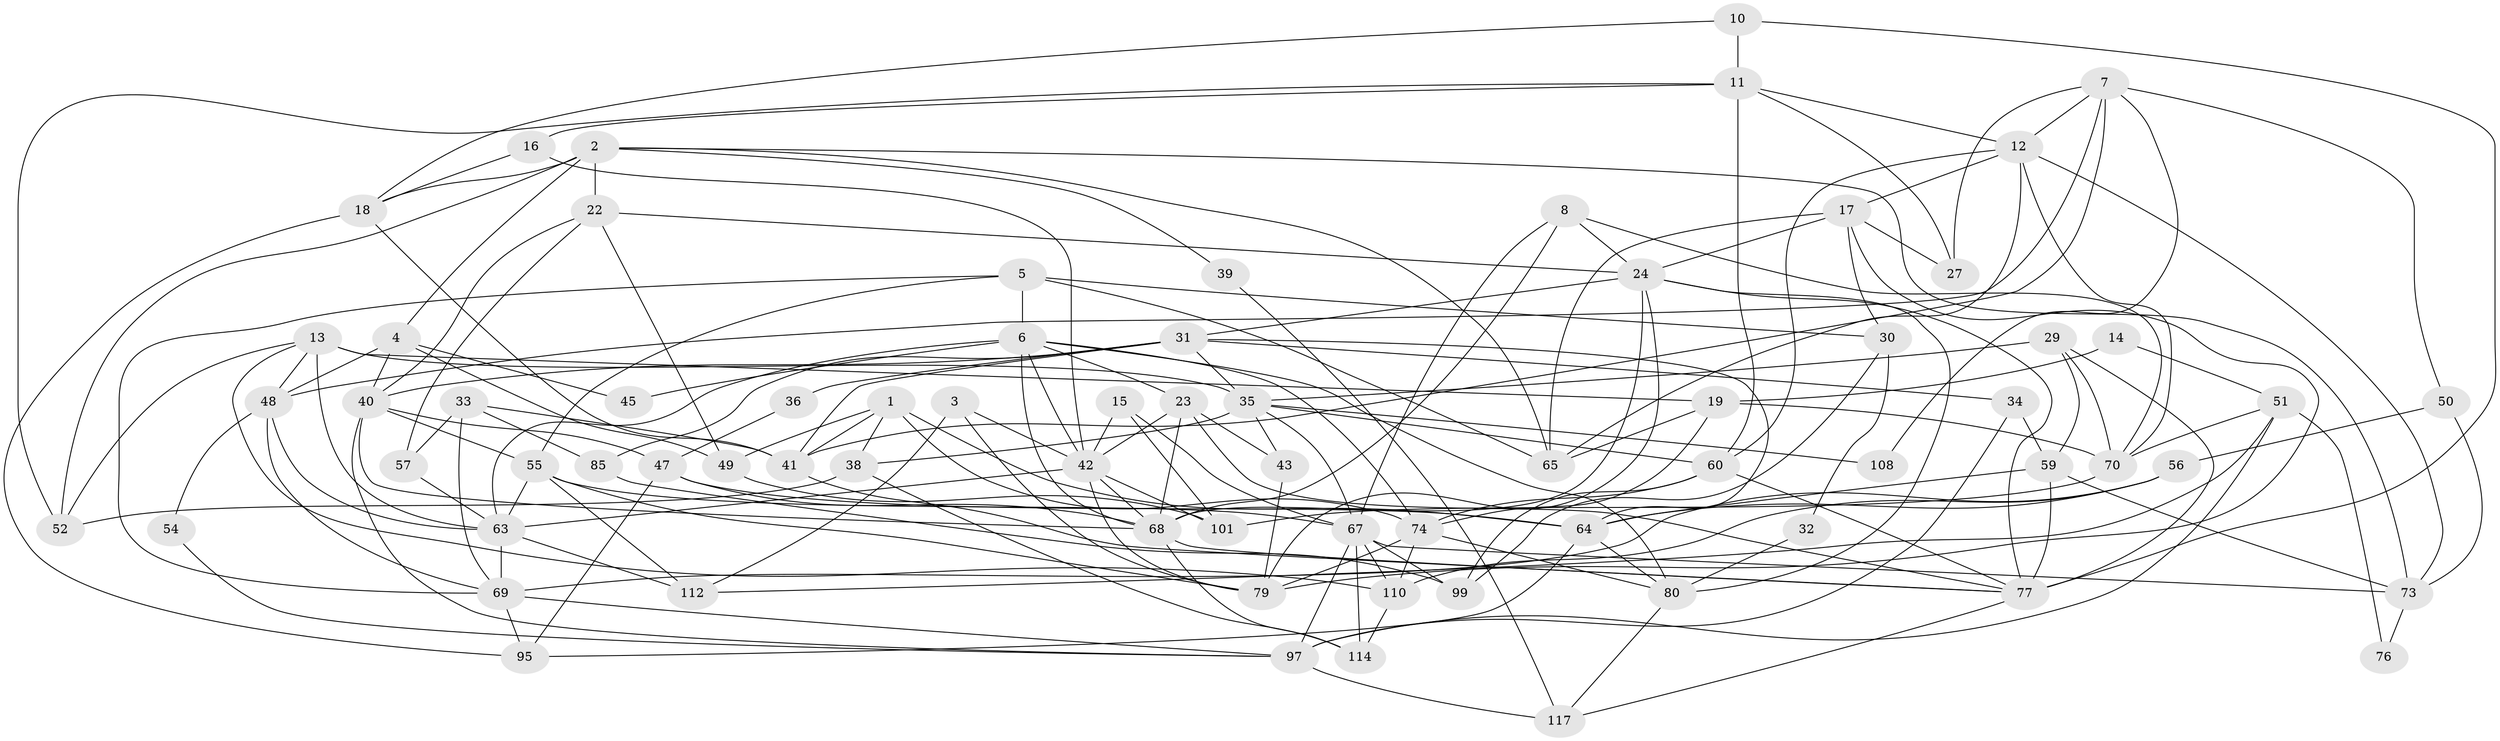 // original degree distribution, {3: 0.27350427350427353, 5: 0.1794871794871795, 4: 0.27350427350427353, 2: 0.1282051282051282, 6: 0.08547008547008547, 7: 0.05982905982905983}
// Generated by graph-tools (version 1.1) at 2025/11/02/27/25 16:11:20]
// undirected, 72 vertices, 180 edges
graph export_dot {
graph [start="1"]
  node [color=gray90,style=filled];
  1 [super="+25"];
  2 [super="+84"];
  3 [super="+20"];
  4 [super="+9"];
  5;
  6 [super="+111"];
  7 [super="+62"];
  8 [super="+86"];
  10;
  11 [super="+21"];
  12 [super="+100"];
  13 [super="+26"];
  14;
  15 [super="+116"];
  16;
  17 [super="+106"];
  18 [super="+82"];
  19 [super="+37"];
  22 [super="+78"];
  23 [super="+75"];
  24 [super="+28"];
  27;
  29 [super="+88"];
  30 [super="+66"];
  31 [super="+53"];
  32;
  33 [super="+44"];
  34;
  35 [super="+96"];
  36;
  38 [super="+81"];
  39;
  40 [super="+71"];
  41 [super="+113"];
  42 [super="+46"];
  43;
  45;
  47 [super="+61"];
  48 [super="+94"];
  49;
  50;
  51 [super="+58"];
  52;
  54;
  55 [super="+103"];
  56 [super="+115"];
  57;
  59 [super="+72"];
  60 [super="+87"];
  63 [super="+89"];
  64 [super="+107"];
  65;
  67 [super="+93"];
  68 [super="+98"];
  69 [super="+91"];
  70 [super="+90"];
  73 [super="+102"];
  74 [super="+92"];
  76;
  77 [super="+109"];
  79 [super="+104"];
  80 [super="+83"];
  85;
  95;
  97 [super="+105"];
  99;
  101;
  108;
  110;
  112;
  114;
  117;
  1 -- 64 [weight=2];
  1 -- 49;
  1 -- 38;
  1 -- 41;
  1 -- 74;
  2 -- 52;
  2 -- 65;
  2 -- 18 [weight=2];
  2 -- 73;
  2 -- 4;
  2 -- 22;
  2 -- 39;
  3 -- 112;
  3 -- 42;
  3 -- 79;
  4 -- 48;
  4 -- 49;
  4 -- 45;
  4 -- 40;
  5 -- 65;
  5 -- 6;
  5 -- 69;
  5 -- 30;
  5 -- 55;
  6 -- 23;
  6 -- 80;
  6 -- 74;
  6 -- 45;
  6 -- 63;
  6 -- 42;
  6 -- 68;
  7 -- 48;
  7 -- 108;
  7 -- 50;
  7 -- 41;
  7 -- 27;
  7 -- 12;
  8 -- 68;
  8 -- 67;
  8 -- 24;
  8 -- 70;
  10 -- 77;
  10 -- 18;
  10 -- 11;
  11 -- 12;
  11 -- 60 [weight=2];
  11 -- 16;
  11 -- 52;
  11 -- 27;
  12 -- 70;
  12 -- 60;
  12 -- 65;
  12 -- 17;
  12 -- 73;
  13 -- 110;
  13 -- 19 [weight=2];
  13 -- 52;
  13 -- 35;
  13 -- 48;
  13 -- 63;
  14 -- 51;
  14 -- 19;
  15 -- 67;
  15 -- 42;
  15 -- 101;
  16 -- 18;
  16 -- 42;
  17 -- 30;
  17 -- 65;
  17 -- 24;
  17 -- 79;
  17 -- 27;
  18 -- 95;
  18 -- 41;
  19 -- 74;
  19 -- 65;
  19 -- 70;
  22 -- 24;
  22 -- 57;
  22 -- 49;
  22 -- 40;
  23 -- 42;
  23 -- 43;
  23 -- 77;
  23 -- 68;
  24 -- 31;
  24 -- 68;
  24 -- 77;
  24 -- 79;
  24 -- 80;
  29 -- 77 [weight=2];
  29 -- 70;
  29 -- 59;
  29 -- 35;
  30 -- 99;
  30 -- 32;
  31 -- 40;
  31 -- 64;
  31 -- 34;
  31 -- 35;
  31 -- 36;
  31 -- 85;
  31 -- 41;
  32 -- 80;
  33 -- 57;
  33 -- 69;
  33 -- 85;
  33 -- 41 [weight=2];
  34 -- 59;
  34 -- 97;
  35 -- 60;
  35 -- 108;
  35 -- 38;
  35 -- 43;
  35 -- 67;
  36 -- 47;
  38 -- 114;
  38 -- 52;
  39 -- 117;
  40 -- 97;
  40 -- 68;
  40 -- 55;
  40 -- 47;
  41 -- 77;
  42 -- 79;
  42 -- 68;
  42 -- 101;
  42 -- 63;
  43 -- 79;
  47 -- 95;
  47 -- 64;
  47 -- 68;
  48 -- 63;
  48 -- 69;
  48 -- 54;
  49 -- 101;
  50 -- 56;
  50 -- 73;
  51 -- 70;
  51 -- 97;
  51 -- 112;
  51 -- 76;
  54 -- 97;
  55 -- 112;
  55 -- 67;
  55 -- 63;
  55 -- 79;
  56 -- 110;
  56 -- 64;
  56 -- 69;
  57 -- 63;
  59 -- 73;
  59 -- 77;
  59 -- 64;
  60 -- 77;
  60 -- 99;
  60 -- 74;
  63 -- 69;
  63 -- 112;
  64 -- 95;
  64 -- 80;
  67 -- 73 [weight=2];
  67 -- 97 [weight=2];
  67 -- 114;
  67 -- 99;
  67 -- 110;
  68 -- 114;
  68 -- 77;
  69 -- 95;
  69 -- 97;
  70 -- 101;
  73 -- 76;
  74 -- 80;
  74 -- 110;
  74 -- 79 [weight=2];
  77 -- 117;
  80 -- 117;
  85 -- 99;
  97 -- 117;
  110 -- 114;
}
